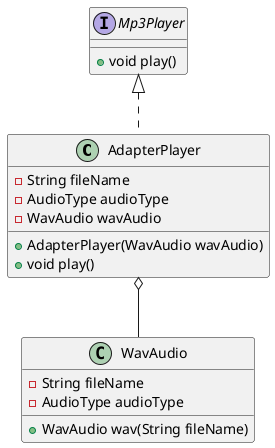 @startuml

AdapterPlayer o-- WavAudio

class WavAudio {
-String fileName
-AudioType audioType

+WavAudio wav(String fileName)
}

interface Mp3Player {
+void play()
}

class AdapterPlayer implements Mp3Player {
- String fileName
- AudioType audioType
- WavAudio wavAudio

+AdapterPlayer(WavAudio wavAudio)
+void play()
}

@enduml
